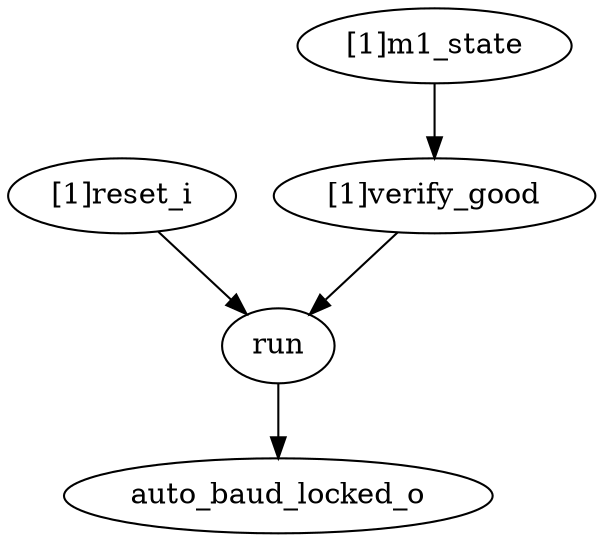strict digraph "" {
	"[1]reset_i"	 [complexity=3,
		importance=0.127592229869,
		rank=0.0425307432896];
	run	 [complexity=2,
		importance=0.0532330855977,
		rank=0.0266165427988];
	"[1]reset_i" -> run;
	"[1]verify_good"	 [complexity=3,
		importance=0.0752891320382,
		rank=0.0250963773461];
	"[1]verify_good" -> run;
	"[1]m1_state"	 [complexity=4,
		importance=0.1441040223,
		rank=0.0360260055751];
	"[1]m1_state" -> "[1]verify_good";
	auto_baud_locked_o	 [complexity=0,
		importance=0.025712788856,
		rank=0.0];
	run -> auto_baud_locked_o;
}
